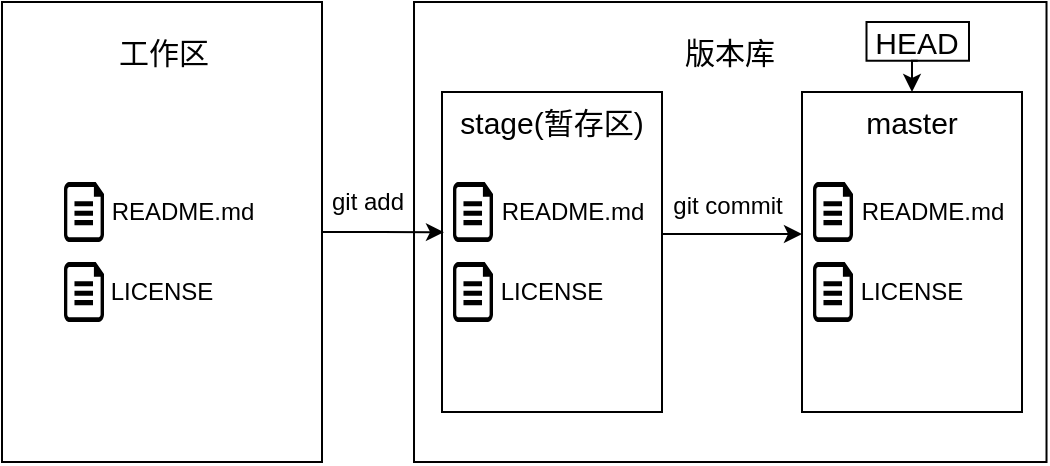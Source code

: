<mxfile version="14.5.1" type="device"><diagram id="pbFt3ECuGAJv_l6cpZke" name="第 1 页"><mxGraphModel dx="1086" dy="806" grid="1" gridSize="10" guides="1" tooltips="1" connect="1" arrows="1" fold="1" page="1" pageScale="1" pageWidth="827" pageHeight="1169" math="0" shadow="0"><root><mxCell id="0"/><mxCell id="1" parent="0"/><mxCell id="Oy2HCxremPBbCr6mNEBm-18" value="" style="rounded=0;whiteSpace=wrap;html=1;strokeWidth=1;fillColor=none;fontSize=15;rotation=90;align=center;" vertex="1" parent="1"><mxGeometry x="288.13" y="266.88" width="230" height="316.25" as="geometry"/></mxCell><mxCell id="Oy2HCxremPBbCr6mNEBm-33" style="edgeStyle=orthogonalEdgeStyle;rounded=0;orthogonalLoop=1;jettySize=auto;html=1;exitX=0.5;exitY=0;exitDx=0;exitDy=0;entryX=0.438;entryY=0.991;entryDx=0;entryDy=0;entryPerimeter=0;fontSize=12;" edge="1" parent="1" source="Oy2HCxremPBbCr6mNEBm-10" target="Oy2HCxremPBbCr6mNEBm-20"><mxGeometry relative="1" as="geometry"/></mxCell><mxCell id="Oy2HCxremPBbCr6mNEBm-10" value="" style="rounded=0;whiteSpace=wrap;html=1;strokeWidth=1;fillColor=none;fontSize=15;rotation=90;align=center;" vertex="1" parent="1"><mxGeometry x="4" y="345" width="230" height="160" as="geometry"/></mxCell><mxCell id="Oy2HCxremPBbCr6mNEBm-11" value="工作区" style="text;html=1;strokeColor=none;fillColor=none;align=center;verticalAlign=middle;whiteSpace=wrap;rounded=0;fontSize=15;" vertex="1" parent="1"><mxGeometry x="94.5" y="325" width="50" height="20" as="geometry"/></mxCell><mxCell id="Oy2HCxremPBbCr6mNEBm-12" value="" style="verticalLabelPosition=bottom;html=1;verticalAlign=top;align=center;strokeColor=none;shape=mxgraph.azure.cloud_services_configuration_file;pointerEvents=1;fontSize=15;fillColor=#000000;strokeWidth=1;" vertex="1" parent="1"><mxGeometry x="70" y="400" width="20" height="30" as="geometry"/></mxCell><mxCell id="Oy2HCxremPBbCr6mNEBm-14" value="" style="verticalLabelPosition=bottom;html=1;verticalAlign=top;align=center;strokeColor=none;shape=mxgraph.azure.cloud_services_configuration_file;pointerEvents=1;fontSize=15;fillColor=#000000;strokeWidth=1;" vertex="1" parent="1"><mxGeometry x="70" y="440" width="20" height="30" as="geometry"/></mxCell><mxCell id="Oy2HCxremPBbCr6mNEBm-15" value="README.md" style="text;html=1;strokeColor=none;fillColor=none;align=center;verticalAlign=middle;whiteSpace=wrap;rounded=0;fontSize=12;" vertex="1" parent="1"><mxGeometry x="90" y="405" width="79" height="20" as="geometry"/></mxCell><mxCell id="Oy2HCxremPBbCr6mNEBm-17" value="LICENSE" style="text;html=1;strokeColor=none;fillColor=none;align=center;verticalAlign=middle;whiteSpace=wrap;rounded=0;fontSize=12;" vertex="1" parent="1"><mxGeometry x="90" y="445" width="58" height="20" as="geometry"/></mxCell><mxCell id="Oy2HCxremPBbCr6mNEBm-19" value="版本库" style="text;html=1;strokeColor=none;fillColor=none;align=center;verticalAlign=middle;whiteSpace=wrap;rounded=0;fontSize=15;" vertex="1" parent="1"><mxGeometry x="378.13" y="325" width="50" height="20" as="geometry"/></mxCell><mxCell id="Oy2HCxremPBbCr6mNEBm-37" style="edgeStyle=orthogonalEdgeStyle;rounded=0;orthogonalLoop=1;jettySize=auto;html=1;exitX=0.5;exitY=0;exitDx=0;exitDy=0;entryX=0.5;entryY=1;entryDx=0;entryDy=0;fontSize=12;" edge="1" parent="1"><mxGeometry relative="1" as="geometry"><mxPoint x="369" y="426" as="sourcePoint"/><mxPoint x="439" y="426" as="targetPoint"/></mxGeometry></mxCell><mxCell id="Oy2HCxremPBbCr6mNEBm-20" value="" style="rounded=0;whiteSpace=wrap;html=1;strokeWidth=1;fillColor=none;fontSize=15;rotation=90;align=center;" vertex="1" parent="1"><mxGeometry x="234" y="380" width="160" height="110" as="geometry"/></mxCell><mxCell id="Oy2HCxremPBbCr6mNEBm-21" value="" style="rounded=0;whiteSpace=wrap;html=1;strokeWidth=1;fillColor=none;fontSize=15;rotation=90;align=center;" vertex="1" parent="1"><mxGeometry x="414" y="380" width="160" height="110" as="geometry"/></mxCell><mxCell id="Oy2HCxremPBbCr6mNEBm-23" value="" style="verticalLabelPosition=bottom;html=1;verticalAlign=top;align=center;strokeColor=none;shape=mxgraph.azure.cloud_services_configuration_file;pointerEvents=1;fontSize=15;fillColor=#000000;strokeWidth=1;" vertex="1" parent="1"><mxGeometry x="264.5" y="400" width="20" height="30" as="geometry"/></mxCell><mxCell id="Oy2HCxremPBbCr6mNEBm-24" value="" style="verticalLabelPosition=bottom;html=1;verticalAlign=top;align=center;strokeColor=none;shape=mxgraph.azure.cloud_services_configuration_file;pointerEvents=1;fontSize=15;fillColor=#000000;strokeWidth=1;" vertex="1" parent="1"><mxGeometry x="264.5" y="440" width="20" height="30" as="geometry"/></mxCell><mxCell id="Oy2HCxremPBbCr6mNEBm-25" value="README.md" style="text;html=1;strokeColor=none;fillColor=none;align=center;verticalAlign=middle;whiteSpace=wrap;rounded=0;fontSize=12;" vertex="1" parent="1"><mxGeometry x="284.5" y="405" width="79" height="20" as="geometry"/></mxCell><mxCell id="Oy2HCxremPBbCr6mNEBm-26" value="LICENSE" style="text;html=1;strokeColor=none;fillColor=none;align=center;verticalAlign=middle;whiteSpace=wrap;rounded=0;fontSize=12;" vertex="1" parent="1"><mxGeometry x="284.5" y="445" width="58" height="20" as="geometry"/></mxCell><mxCell id="Oy2HCxremPBbCr6mNEBm-27" value="" style="verticalLabelPosition=bottom;html=1;verticalAlign=top;align=center;strokeColor=none;shape=mxgraph.azure.cloud_services_configuration_file;pointerEvents=1;fontSize=15;fillColor=#000000;strokeWidth=1;" vertex="1" parent="1"><mxGeometry x="444.5" y="400" width="20" height="30" as="geometry"/></mxCell><mxCell id="Oy2HCxremPBbCr6mNEBm-28" value="" style="verticalLabelPosition=bottom;html=1;verticalAlign=top;align=center;strokeColor=none;shape=mxgraph.azure.cloud_services_configuration_file;pointerEvents=1;fontSize=15;fillColor=#000000;strokeWidth=1;" vertex="1" parent="1"><mxGeometry x="444.5" y="440" width="20" height="30" as="geometry"/></mxCell><mxCell id="Oy2HCxremPBbCr6mNEBm-29" value="README.md" style="text;html=1;strokeColor=none;fillColor=none;align=center;verticalAlign=middle;whiteSpace=wrap;rounded=0;fontSize=12;" vertex="1" parent="1"><mxGeometry x="464.5" y="405" width="79" height="20" as="geometry"/></mxCell><mxCell id="Oy2HCxremPBbCr6mNEBm-30" value="LICENSE" style="text;html=1;strokeColor=none;fillColor=none;align=center;verticalAlign=middle;whiteSpace=wrap;rounded=0;fontSize=12;" vertex="1" parent="1"><mxGeometry x="464.5" y="445" width="58" height="20" as="geometry"/></mxCell><mxCell id="Oy2HCxremPBbCr6mNEBm-31" value="stage(暂存区)" style="text;html=1;strokeColor=none;fillColor=none;align=center;verticalAlign=middle;whiteSpace=wrap;rounded=0;fontSize=15;" vertex="1" parent="1"><mxGeometry x="264" y="360" width="100" height="20" as="geometry"/></mxCell><mxCell id="Oy2HCxremPBbCr6mNEBm-32" value="master" style="text;html=1;strokeColor=none;fillColor=none;align=center;verticalAlign=middle;whiteSpace=wrap;rounded=0;fontSize=15;" vertex="1" parent="1"><mxGeometry x="469" y="360" width="50" height="20" as="geometry"/></mxCell><mxCell id="Oy2HCxremPBbCr6mNEBm-36" value="git add" style="text;html=1;strokeColor=none;fillColor=none;align=center;verticalAlign=middle;whiteSpace=wrap;rounded=0;fontSize=12;" vertex="1" parent="1"><mxGeometry x="202" y="400" width="40" height="20" as="geometry"/></mxCell><mxCell id="Oy2HCxremPBbCr6mNEBm-38" value="git commit" style="text;html=1;strokeColor=none;fillColor=none;align=center;verticalAlign=middle;whiteSpace=wrap;rounded=0;fontSize=12;" vertex="1" parent="1"><mxGeometry x="372" y="402" width="60" height="20" as="geometry"/></mxCell><mxCell id="Oy2HCxremPBbCr6mNEBm-42" style="edgeStyle=orthogonalEdgeStyle;rounded=0;orthogonalLoop=1;jettySize=auto;html=1;exitX=0.5;exitY=1;exitDx=0;exitDy=0;entryX=0;entryY=0.5;entryDx=0;entryDy=0;fontSize=12;" edge="1" parent="1" source="Oy2HCxremPBbCr6mNEBm-41" target="Oy2HCxremPBbCr6mNEBm-21"><mxGeometry relative="1" as="geometry"/></mxCell><mxCell id="Oy2HCxremPBbCr6mNEBm-41" value="HEAD" style="rounded=0;whiteSpace=wrap;html=1;strokeWidth=1;fillColor=none;fontSize=15;rotation=0;align=center;" vertex="1" parent="1"><mxGeometry x="471.25" y="320" width="51.25" height="19.37" as="geometry"/></mxCell></root></mxGraphModel></diagram></mxfile>
